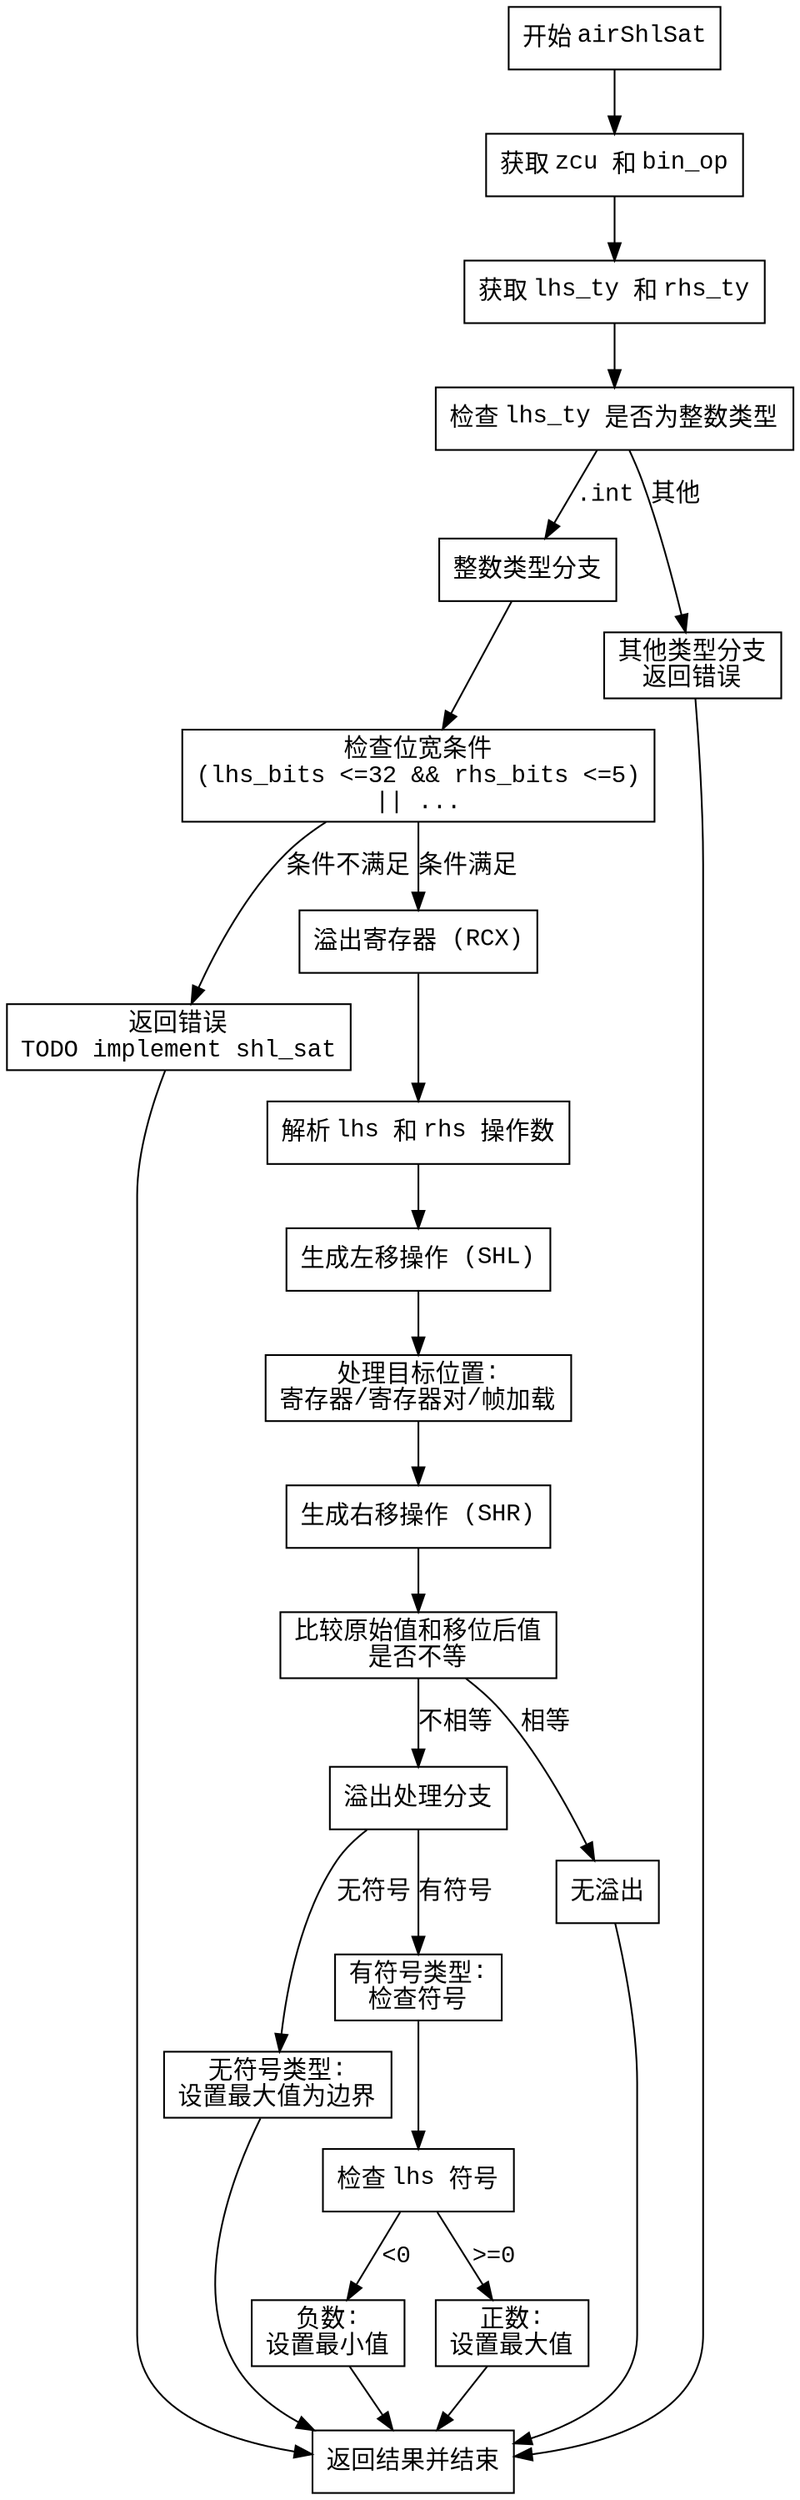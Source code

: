 
digraph flowchart {
    node [fontname="Courier New", shape=rectangle];
    edge [fontname="Courier New"];

    start [label="开始 airShlSat"];
    get_zcu_binop [label="获取 zcu 和 bin_op"];
    get_types [label="获取 lhs_ty 和 rhs_ty"];
    check_int_type [label="检查 lhs_ty 是否为整数类型"];
    int_type [label="整数类型分支"];
    check_bits [label="检查位宽条件\n(lhs_bits <=32 && rhs_bits <=5)\n|| ..."];
    bits_fail [label="返回错误\nTODO implement shl_sat"];
    spill_registers [label="溢出寄存器 (RCX)"];
    resolve_operands [label="解析 lhs 和 rhs 操作数"];
    gen_shift_left [label="生成左移操作 (SHL)"];
    handle_dst_mcv [label="处理目标位置:\n寄存器/寄存器对/帧加载"];
    gen_shift_right [label="生成右移操作 (SHR)"];
    check_overflow [label="比较原始值和移位后值\n是否不等"];
    handle_overflow [label="溢出处理分支"];
    no_overflow [label="无溢出"];
    unsigned_case [label="无符号类型:\n设置最大值为边界"];
    signed_case [label="有符号类型:\n检查符号"];
    check_sign [label="检查 lhs 符号"];
    negative_case [label="负数:\n设置最小值"];
    positive_case [label="正数:\n设置最大值"];
    finish [label="返回结果并结束"];
    other_types [label="其他类型分支\n返回错误"];

    start -> get_zcu_binop;
    get_zcu_binop -> get_types;
    get_types -> check_int_type;
    check_int_type -> int_type [label=".int"];
    check_int_type -> other_types [label="其他"];
    other_types -> finish;
    int_type -> check_bits;
    check_bits -> bits_fail [label="条件不满足"];
    check_bits -> spill_registers [label="条件满足"];
    bits_fail -> finish;
    spill_registers -> resolve_operands;
    resolve_operands -> gen_shift_left;
    gen_shift_left -> handle_dst_mcv;
    handle_dst_mcv -> gen_shift_right;
    gen_shift_right -> check_overflow;
    check_overflow -> handle_overflow [label="不相等"];
    check_overflow -> no_overflow [label="相等"];
    handle_overflow -> unsigned_case [label="无符号"];
    handle_overflow -> signed_case [label="有符号"];
    unsigned_case -> finish;
    signed_case -> check_sign;
    check_sign -> negative_case [label="<0"];
    check_sign -> positive_case [label=">=0"];
    negative_case -> finish;
    positive_case -> finish;
    no_overflow -> finish;
}
